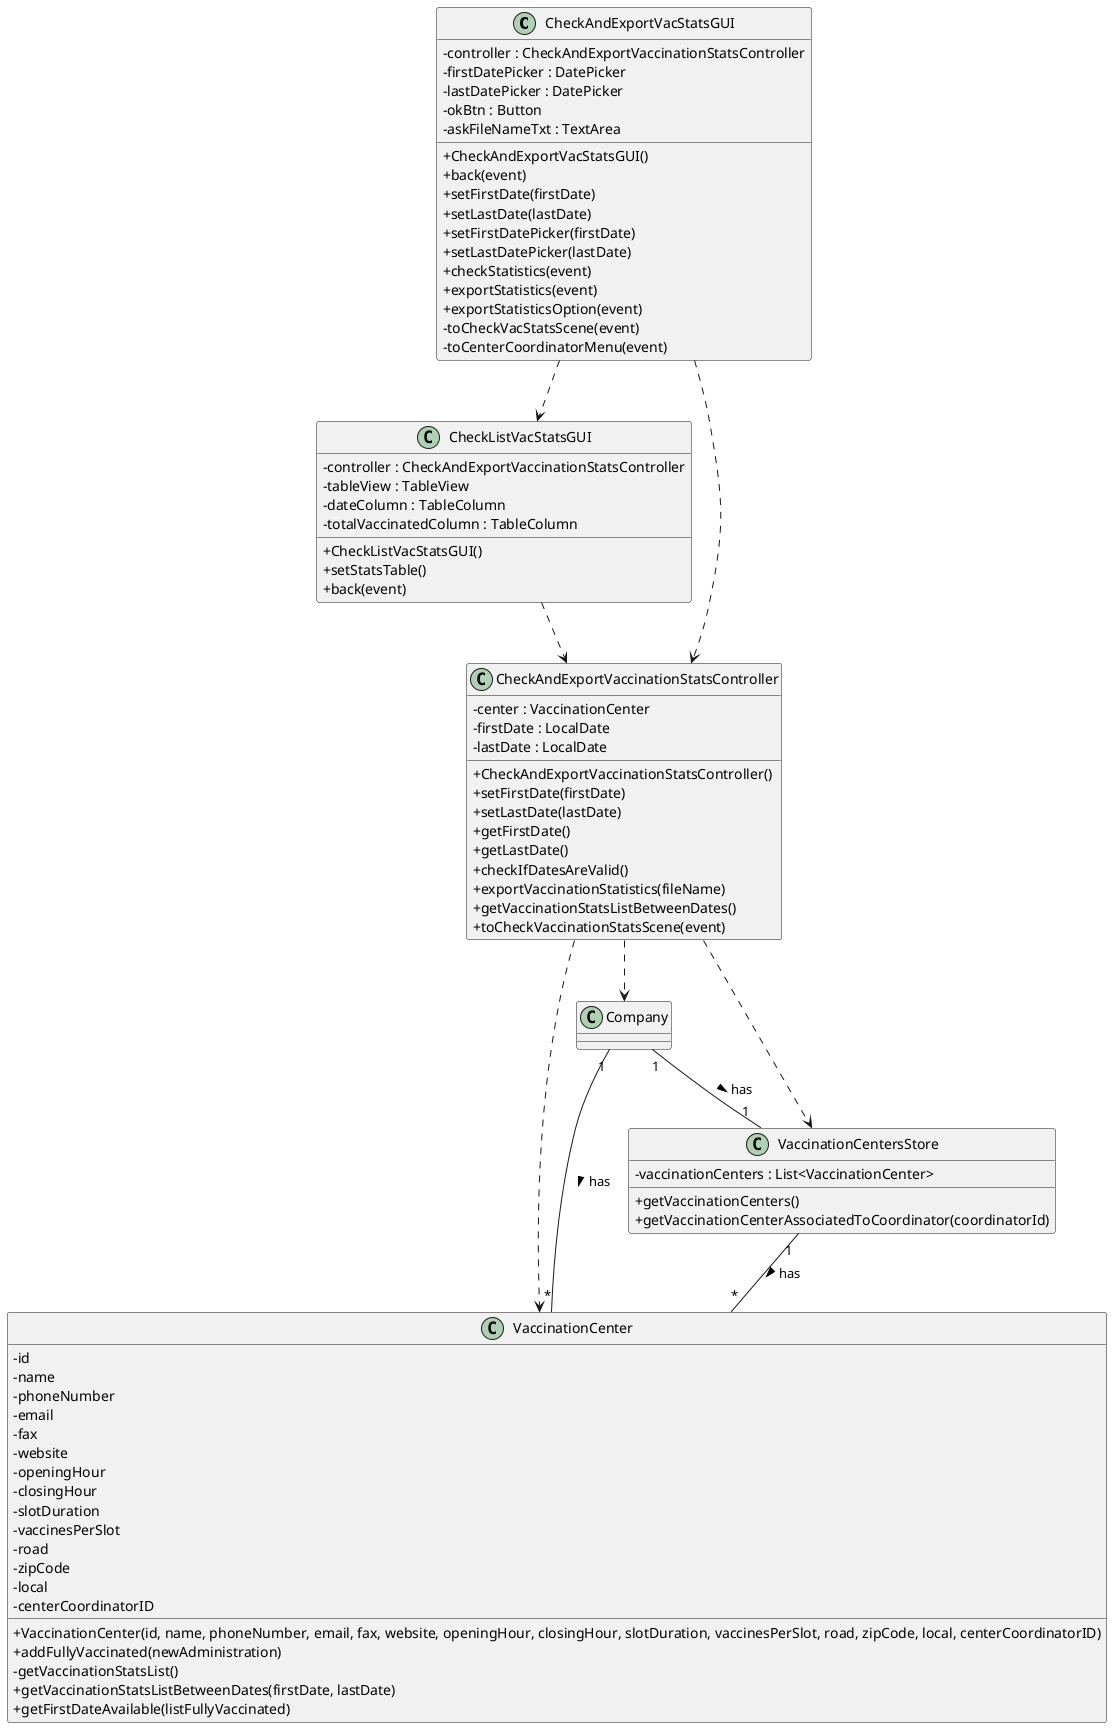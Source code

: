 @startuml
skinparam classAttributeIconSize 0



class CheckAndExportVacStatsGUI {
-controller : CheckAndExportVaccinationStatsController
-firstDatePicker : DatePicker
-lastDatePicker : DatePicker
-okBtn : Button
-askFileNameTxt : TextArea

+CheckAndExportVacStatsGUI()
+back(event)
+setFirstDate(firstDate)
+setLastDate(lastDate)
+setFirstDatePicker(firstDate)
+setLastDatePicker(lastDate)
+checkStatistics(event)
+exportStatistics(event)
+exportStatisticsOption(event)
-toCheckVacStatsScene(event)
-toCenterCoordinatorMenu(event)

}

class CheckListVacStatsGUI {
-controller : CheckAndExportVaccinationStatsController
-tableView : TableView
-dateColumn : TableColumn
-totalVaccinatedColumn : TableColumn
+CheckListVacStatsGUI()
+setStatsTable()
+back(event)
}



class CheckAndExportVaccinationStatsController {
-center : VaccinationCenter
- firstDate : LocalDate
- lastDate : LocalDate
+CheckAndExportVaccinationStatsController()
+setFirstDate(firstDate)
+setLastDate(lastDate)
+getFirstDate()
+getLastDate()
+checkIfDatesAreValid()
+exportVaccinationStatistics(fileName)
+getVaccinationStatsListBetweenDates()
+toCheckVaccinationStatsScene(event)
}



class Company{

}

class VaccinationCenter {
-id
-name
-phoneNumber
-email
-fax
-website
-openingHour
-closingHour
-slotDuration
-vaccinesPerSlot
-road
-zipCode
-local
-centerCoordinatorID
+VaccinationCenter(id, name, phoneNumber, email, fax, website, openingHour, closingHour, slotDuration, vaccinesPerSlot, road, zipCode, local, centerCoordinatorID)
+addFullyVaccinated(newAdministration)
-getVaccinationStatsList()
+getVaccinationStatsListBetweenDates(firstDate, lastDate)
+getFirstDateAvailable(listFullyVaccinated)
}

class VaccinationCentersStore {
-vaccinationCenters : List<VaccinationCenter>
+getVaccinationCenters()
+getVaccinationCenterAssociatedToCoordinator(coordinatorId)

}


'UI
CheckAndExportVacStatsGUI ..> CheckListVacStatsGUI
CheckAndExportVacStatsGUI ..> CheckAndExportVaccinationStatsController
CheckListVacStatsGUI ..> CheckAndExportVaccinationStatsController

'CONTROLLER

CheckAndExportVaccinationStatsController ..> VaccinationCentersStore
CheckAndExportVaccinationStatsController ..> VaccinationCenter
CheckAndExportVaccinationStatsController ..> Company



'DOMAIN

Company "1" -- "1" VaccinationCentersStore : has >
Company "1" -- "*" VaccinationCenter : has >
VaccinationCentersStore "1" -- "*" VaccinationCenter : has >


@enduml